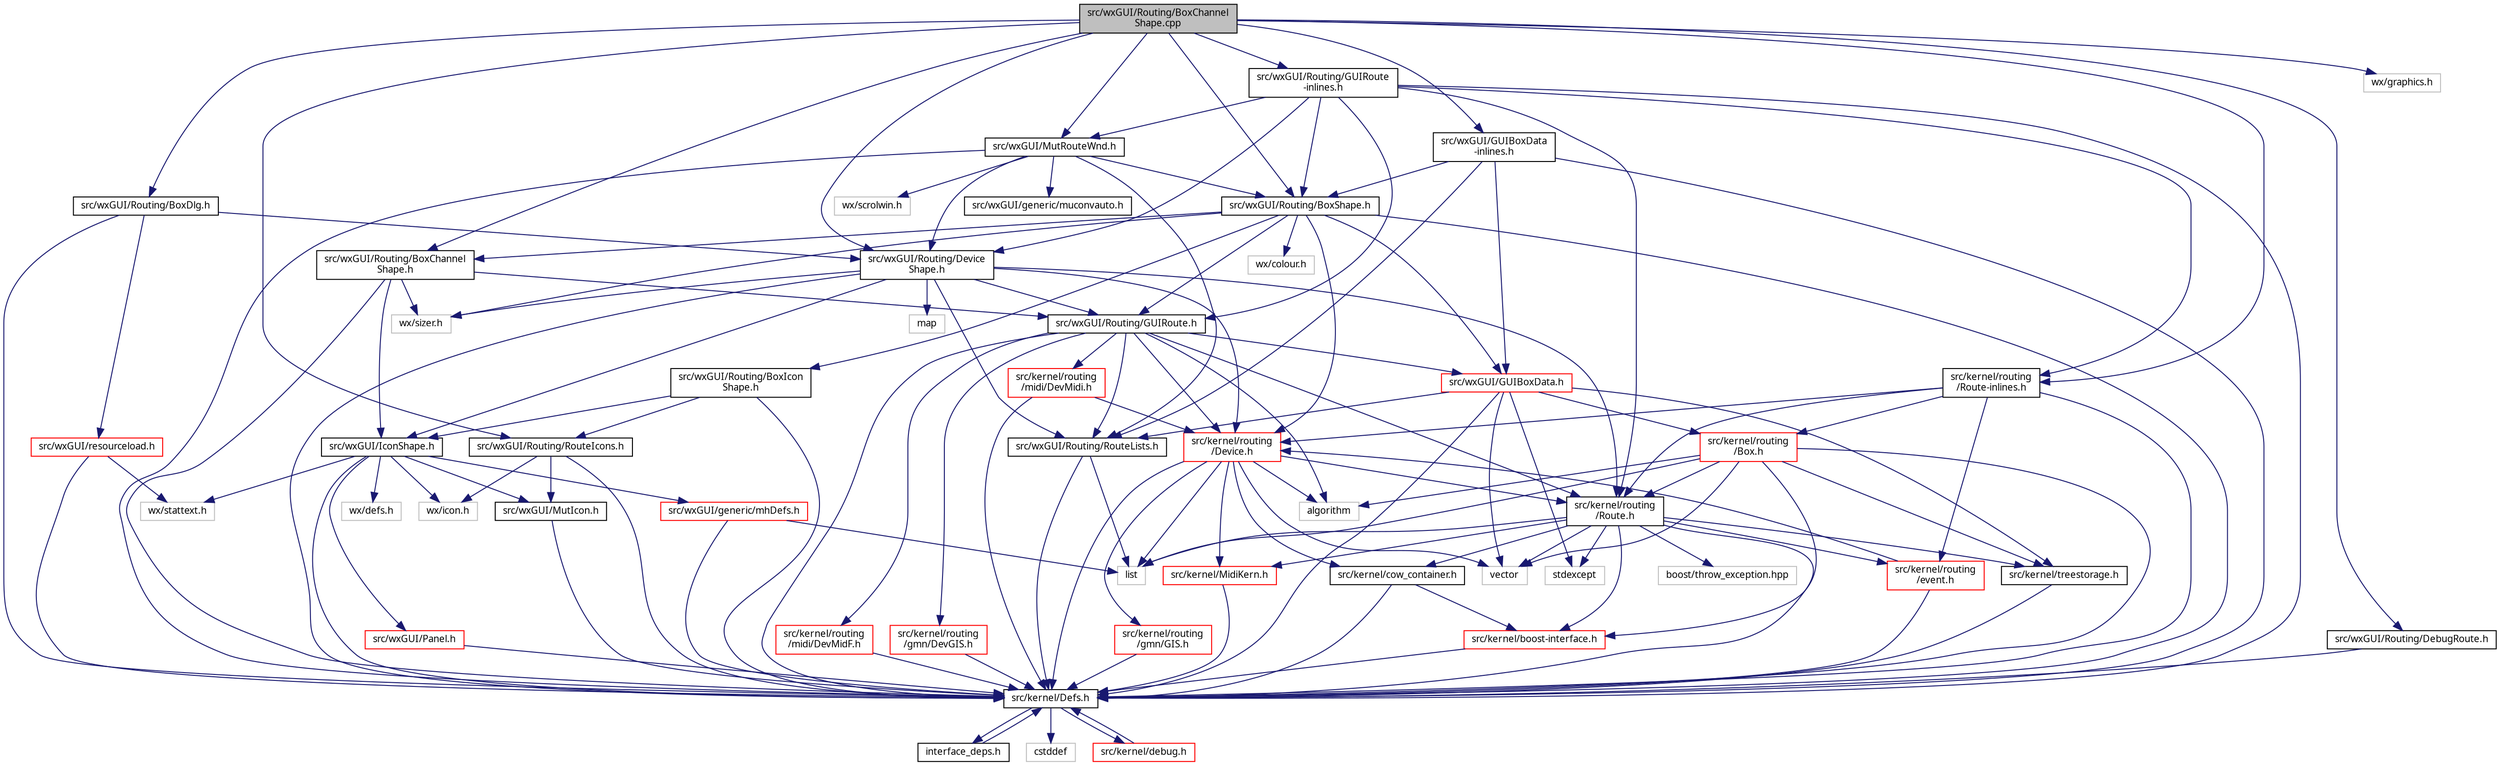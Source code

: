 digraph "src/wxGUI/Routing/BoxChannelShape.cpp"
{
  edge [fontname="Sans",fontsize="10",labelfontname="Sans",labelfontsize="10"];
  node [fontname="Sans",fontsize="10",shape=record];
  Node0 [label="src/wxGUI/Routing/BoxChannel\lShape.cpp",height=0.2,width=0.4,color="black", fillcolor="grey75", style="filled", fontcolor="black"];
  Node0 -> Node1 [color="midnightblue",fontsize="10",style="solid",fontname="Sans"];
  Node1 [label="src/wxGUI/Routing/BoxChannel\lShape.h",height=0.2,width=0.4,color="black", fillcolor="white", style="filled",URL="$d6/d68/BoxChannelShape_8h.html",tooltip="Box shape for route window. "];
  Node1 -> Node2 [color="midnightblue",fontsize="10",style="solid",fontname="Sans"];
  Node2 [label="src/kernel/Defs.h",height=0.2,width=0.4,color="black", fillcolor="white", style="filled",URL="$d1/d73/Defs_8h.html",tooltip="Common definitions. "];
  Node2 -> Node3 [color="midnightblue",fontsize="10",style="solid",fontname="Sans"];
  Node3 [label="interface_deps.h",height=0.2,width=0.4,color="black", fillcolor="white", style="filled",URL="$de/ddd/interface__deps_8h.html"];
  Node3 -> Node2 [color="midnightblue",fontsize="10",style="solid",fontname="Sans"];
  Node2 -> Node4 [color="midnightblue",fontsize="10",style="solid",fontname="Sans"];
  Node4 [label="cstddef",height=0.2,width=0.4,color="grey75", fillcolor="white", style="filled"];
  Node2 -> Node5 [color="midnightblue",fontsize="10",style="solid",fontname="Sans"];
  Node5 [label="src/kernel/debug.h",height=0.2,width=0.4,color="red", fillcolor="white", style="filled",URL="$db/d16/debug_8h.html"];
  Node5 -> Node2 [color="midnightblue",fontsize="10",style="solid",fontname="Sans"];
  Node1 -> Node12 [color="midnightblue",fontsize="10",style="solid",fontname="Sans"];
  Node12 [label="src/wxGUI/Routing/GUIRoute.h",height=0.2,width=0.4,color="black", fillcolor="white", style="filled",URL="$d6/dfa/GUIRoute_8h.html"];
  Node12 -> Node2 [color="midnightblue",fontsize="10",style="solid",fontname="Sans"];
  Node12 -> Node13 [color="midnightblue",fontsize="10",style="solid",fontname="Sans"];
  Node13 [label="src/kernel/routing\l/Device.h",height=0.2,width=0.4,color="red", fillcolor="white", style="filled",URL="$de/d05/Device_8h.html",tooltip="Routing. "];
  Node13 -> Node2 [color="midnightblue",fontsize="10",style="solid",fontname="Sans"];
  Node13 -> Node14 [color="midnightblue",fontsize="10",style="solid",fontname="Sans"];
  Node14 [label="src/kernel/cow_container.h",height=0.2,width=0.4,color="black", fillcolor="white", style="filled",URL="$da/d28/cow__container_8h.html",tooltip="Copy on write container. "];
  Node14 -> Node2 [color="midnightblue",fontsize="10",style="solid",fontname="Sans"];
  Node14 -> Node15 [color="midnightblue",fontsize="10",style="solid",fontname="Sans"];
  Node15 [label="src/kernel/boost-interface.h",height=0.2,width=0.4,color="red", fillcolor="white", style="filled",URL="$d1/da4/boost-interface_8h.html",tooltip="Interface to the boost library. "];
  Node15 -> Node2 [color="midnightblue",fontsize="10",style="solid",fontname="Sans"];
  Node13 -> Node18 [color="midnightblue",fontsize="10",style="solid",fontname="Sans"];
  Node18 [label="src/kernel/routing\l/gmn/GIS.h",height=0.2,width=0.4,color="red", fillcolor="white", style="filled",URL="$dd/d4d/GIS_8h.html"];
  Node18 -> Node2 [color="midnightblue",fontsize="10",style="solid",fontname="Sans"];
  Node13 -> Node23 [color="midnightblue",fontsize="10",style="solid",fontname="Sans"];
  Node23 [label="src/kernel/routing\l/Route.h",height=0.2,width=0.4,color="black", fillcolor="white", style="filled",URL="$d1/d65/Route_8h.html",tooltip="Routing. "];
  Node23 -> Node2 [color="midnightblue",fontsize="10",style="solid",fontname="Sans"];
  Node23 -> Node14 [color="midnightblue",fontsize="10",style="solid",fontname="Sans"];
  Node23 -> Node24 [color="midnightblue",fontsize="10",style="solid",fontname="Sans"];
  Node24 [label="src/kernel/MidiKern.h",height=0.2,width=0.4,color="red", fillcolor="white", style="filled",URL="$da/dfd/MidiKern_8h.html"];
  Node24 -> Node2 [color="midnightblue",fontsize="10",style="solid",fontname="Sans"];
  Node23 -> Node26 [color="midnightblue",fontsize="10",style="solid",fontname="Sans"];
  Node26 [label="src/kernel/treestorage.h",height=0.2,width=0.4,color="black", fillcolor="white", style="filled",URL="$db/dbe/treestorage_8h.html",tooltip="abstract class for tree like storage "];
  Node26 -> Node2 [color="midnightblue",fontsize="10",style="solid",fontname="Sans"];
  Node23 -> Node15 [color="midnightblue",fontsize="10",style="solid",fontname="Sans"];
  Node23 -> Node27 [color="midnightblue",fontsize="10",style="solid",fontname="Sans"];
  Node27 [label="list",height=0.2,width=0.4,color="grey75", fillcolor="white", style="filled"];
  Node23 -> Node28 [color="midnightblue",fontsize="10",style="solid",fontname="Sans"];
  Node28 [label="vector",height=0.2,width=0.4,color="grey75", fillcolor="white", style="filled"];
  Node23 -> Node29 [color="midnightblue",fontsize="10",style="solid",fontname="Sans"];
  Node29 [label="stdexcept",height=0.2,width=0.4,color="grey75", fillcolor="white", style="filled"];
  Node23 -> Node30 [color="midnightblue",fontsize="10",style="solid",fontname="Sans"];
  Node30 [label="boost/throw_exception.hpp",height=0.2,width=0.4,color="grey75", fillcolor="white", style="filled"];
  Node23 -> Node31 [color="midnightblue",fontsize="10",style="solid",fontname="Sans"];
  Node31 [label="src/kernel/routing\l/event.h",height=0.2,width=0.4,color="red", fillcolor="white", style="filled",URL="$dd/d20/event_8h.html"];
  Node31 -> Node2 [color="midnightblue",fontsize="10",style="solid",fontname="Sans"];
  Node31 -> Node13 [color="midnightblue",fontsize="10",style="solid",fontname="Sans"];
  Node13 -> Node24 [color="midnightblue",fontsize="10",style="solid",fontname="Sans"];
  Node13 -> Node28 [color="midnightblue",fontsize="10",style="solid",fontname="Sans"];
  Node13 -> Node27 [color="midnightblue",fontsize="10",style="solid",fontname="Sans"];
  Node13 -> Node39 [color="midnightblue",fontsize="10",style="solid",fontname="Sans"];
  Node39 [label="algorithm",height=0.2,width=0.4,color="grey75", fillcolor="white", style="filled"];
  Node12 -> Node43 [color="midnightblue",fontsize="10",style="solid",fontname="Sans"];
  Node43 [label="src/kernel/routing\l/midi/DevMidi.h",height=0.2,width=0.4,color="red", fillcolor="white", style="filled",URL="$d4/da2/DevMidi_8h.html",tooltip="Classes for midi port. "];
  Node43 -> Node2 [color="midnightblue",fontsize="10",style="solid",fontname="Sans"];
  Node43 -> Node13 [color="midnightblue",fontsize="10",style="solid",fontname="Sans"];
  Node12 -> Node56 [color="midnightblue",fontsize="10",style="solid",fontname="Sans"];
  Node56 [label="src/kernel/routing\l/midi/DevMidF.h",height=0.2,width=0.4,color="red", fillcolor="white", style="filled",URL="$da/d3c/DevMidF_8h.html"];
  Node56 -> Node2 [color="midnightblue",fontsize="10",style="solid",fontname="Sans"];
  Node12 -> Node65 [color="midnightblue",fontsize="10",style="solid",fontname="Sans"];
  Node65 [label="src/kernel/routing\l/gmn/DevGIS.h",height=0.2,width=0.4,color="red", fillcolor="white", style="filled",URL="$da/d81/DevGIS_8h.html"];
  Node65 -> Node2 [color="midnightblue",fontsize="10",style="solid",fontname="Sans"];
  Node12 -> Node23 [color="midnightblue",fontsize="10",style="solid",fontname="Sans"];
  Node12 -> Node67 [color="midnightblue",fontsize="10",style="solid",fontname="Sans"];
  Node67 [label="src/wxGUI/GUIBoxData.h",height=0.2,width=0.4,color="red", fillcolor="white", style="filled",URL="$d5/df7/GUIBoxData_8h.html"];
  Node67 -> Node2 [color="midnightblue",fontsize="10",style="solid",fontname="Sans"];
  Node67 -> Node26 [color="midnightblue",fontsize="10",style="solid",fontname="Sans"];
  Node67 -> Node45 [color="midnightblue",fontsize="10",style="solid",fontname="Sans"];
  Node45 [label="src/kernel/routing\l/Box.h",height=0.2,width=0.4,color="red", fillcolor="white", style="filled",URL="$de/d0f/Box_8h.html",tooltip="Mutabor Box for C++. "];
  Node45 -> Node2 [color="midnightblue",fontsize="10",style="solid",fontname="Sans"];
  Node45 -> Node26 [color="midnightblue",fontsize="10",style="solid",fontname="Sans"];
  Node45 -> Node15 [color="midnightblue",fontsize="10",style="solid",fontname="Sans"];
  Node45 -> Node23 [color="midnightblue",fontsize="10",style="solid",fontname="Sans"];
  Node45 -> Node28 [color="midnightblue",fontsize="10",style="solid",fontname="Sans"];
  Node45 -> Node27 [color="midnightblue",fontsize="10",style="solid",fontname="Sans"];
  Node45 -> Node39 [color="midnightblue",fontsize="10",style="solid",fontname="Sans"];
  Node67 -> Node68 [color="midnightblue",fontsize="10",style="solid",fontname="Sans"];
  Node68 [label="src/wxGUI/Routing/RouteLists.h",height=0.2,width=0.4,color="black", fillcolor="white", style="filled",URL="$d4/d70/RouteLists_8h.html"];
  Node68 -> Node2 [color="midnightblue",fontsize="10",style="solid",fontname="Sans"];
  Node68 -> Node27 [color="midnightblue",fontsize="10",style="solid",fontname="Sans"];
  Node67 -> Node28 [color="midnightblue",fontsize="10",style="solid",fontname="Sans"];
  Node67 -> Node29 [color="midnightblue",fontsize="10",style="solid",fontname="Sans"];
  Node12 -> Node68 [color="midnightblue",fontsize="10",style="solid",fontname="Sans"];
  Node12 -> Node39 [color="midnightblue",fontsize="10",style="solid",fontname="Sans"];
  Node1 -> Node78 [color="midnightblue",fontsize="10",style="solid",fontname="Sans"];
  Node78 [label="src/wxGUI/IconShape.h",height=0.2,width=0.4,color="black", fillcolor="white", style="filled",URL="$d5/d6f/IconShape_8h.html",tooltip="Icon shape. "];
  Node78 -> Node2 [color="midnightblue",fontsize="10",style="solid",fontname="Sans"];
  Node78 -> Node79 [color="midnightblue",fontsize="10",style="solid",fontname="Sans"];
  Node79 [label="src/wxGUI/generic/mhDefs.h",height=0.2,width=0.4,color="red", fillcolor="white", style="filled",URL="$d0/d68/mhDefs_8h.html"];
  Node79 -> Node2 [color="midnightblue",fontsize="10",style="solid",fontname="Sans"];
  Node79 -> Node27 [color="midnightblue",fontsize="10",style="solid",fontname="Sans"];
  Node78 -> Node93 [color="midnightblue",fontsize="10",style="solid",fontname="Sans"];
  Node93 [label="src/wxGUI/Panel.h",height=0.2,width=0.4,color="red", fillcolor="white", style="filled",URL="$d0/d1d/Panel_8h.html",tooltip="Mutabor Panel. "];
  Node93 -> Node2 [color="midnightblue",fontsize="10",style="solid",fontname="Sans"];
  Node78 -> Node97 [color="midnightblue",fontsize="10",style="solid",fontname="Sans"];
  Node97 [label="src/wxGUI/MutIcon.h",height=0.2,width=0.4,color="black", fillcolor="white", style="filled",URL="$df/d37/MutIcon_8h.html",tooltip="Icon class fixing issues with Mac OS. "];
  Node97 -> Node2 [color="midnightblue",fontsize="10",style="solid",fontname="Sans"];
  Node78 -> Node86 [color="midnightblue",fontsize="10",style="solid",fontname="Sans"];
  Node86 [label="wx/defs.h",height=0.2,width=0.4,color="grey75", fillcolor="white", style="filled"];
  Node78 -> Node98 [color="midnightblue",fontsize="10",style="solid",fontname="Sans"];
  Node98 [label="wx/icon.h",height=0.2,width=0.4,color="grey75", fillcolor="white", style="filled"];
  Node78 -> Node99 [color="midnightblue",fontsize="10",style="solid",fontname="Sans"];
  Node99 [label="wx/stattext.h",height=0.2,width=0.4,color="grey75", fillcolor="white", style="filled"];
  Node1 -> Node100 [color="midnightblue",fontsize="10",style="solid",fontname="Sans"];
  Node100 [label="wx/sizer.h",height=0.2,width=0.4,color="grey75", fillcolor="white", style="filled"];
  Node0 -> Node101 [color="midnightblue",fontsize="10",style="solid",fontname="Sans"];
  Node101 [label="src/kernel/routing\l/Route-inlines.h",height=0.2,width=0.4,color="black", fillcolor="white", style="filled",URL="$d2/d2c/Route-inlines_8h.html"];
  Node101 -> Node2 [color="midnightblue",fontsize="10",style="solid",fontname="Sans"];
  Node101 -> Node23 [color="midnightblue",fontsize="10",style="solid",fontname="Sans"];
  Node101 -> Node13 [color="midnightblue",fontsize="10",style="solid",fontname="Sans"];
  Node101 -> Node45 [color="midnightblue",fontsize="10",style="solid",fontname="Sans"];
  Node101 -> Node31 [color="midnightblue",fontsize="10",style="solid",fontname="Sans"];
  Node0 -> Node102 [color="midnightblue",fontsize="10",style="solid",fontname="Sans"];
  Node102 [label="src/wxGUI/Routing/Device\lShape.h",height=0.2,width=0.4,color="black", fillcolor="white", style="filled",URL="$d9/d4d/DeviceShape_8h.html",tooltip="Device shape base class for route window. "];
  Node102 -> Node2 [color="midnightblue",fontsize="10",style="solid",fontname="Sans"];
  Node102 -> Node78 [color="midnightblue",fontsize="10",style="solid",fontname="Sans"];
  Node102 -> Node23 [color="midnightblue",fontsize="10",style="solid",fontname="Sans"];
  Node102 -> Node13 [color="midnightblue",fontsize="10",style="solid",fontname="Sans"];
  Node102 -> Node12 [color="midnightblue",fontsize="10",style="solid",fontname="Sans"];
  Node102 -> Node68 [color="midnightblue",fontsize="10",style="solid",fontname="Sans"];
  Node102 -> Node103 [color="midnightblue",fontsize="10",style="solid",fontname="Sans"];
  Node103 [label="map",height=0.2,width=0.4,color="grey75", fillcolor="white", style="filled"];
  Node102 -> Node100 [color="midnightblue",fontsize="10",style="solid",fontname="Sans"];
  Node0 -> Node104 [color="midnightblue",fontsize="10",style="solid",fontname="Sans"];
  Node104 [label="src/wxGUI/Routing/BoxDlg.h",height=0.2,width=0.4,color="black", fillcolor="white", style="filled",URL="$d9/dd2/BoxDlg_8h.html"];
  Node104 -> Node2 [color="midnightblue",fontsize="10",style="solid",fontname="Sans"];
  Node104 -> Node105 [color="midnightblue",fontsize="10",style="solid",fontname="Sans"];
  Node105 [label="src/wxGUI/resourceload.h",height=0.2,width=0.4,color="red", fillcolor="white", style="filled",URL="$d3/daf/resourceload_8h.html"];
  Node105 -> Node2 [color="midnightblue",fontsize="10",style="solid",fontname="Sans"];
  Node105 -> Node99 [color="midnightblue",fontsize="10",style="solid",fontname="Sans"];
  Node104 -> Node102 [color="midnightblue",fontsize="10",style="solid",fontname="Sans"];
  Node0 -> Node118 [color="midnightblue",fontsize="10",style="solid",fontname="Sans"];
  Node118 [label="src/wxGUI/Routing/RouteIcons.h",height=0.2,width=0.4,color="black", fillcolor="white", style="filled",URL="$df/d40/RouteIcons_8h.html",tooltip="Devices base classes. "];
  Node118 -> Node2 [color="midnightblue",fontsize="10",style="solid",fontname="Sans"];
  Node118 -> Node97 [color="midnightblue",fontsize="10",style="solid",fontname="Sans"];
  Node118 -> Node98 [color="midnightblue",fontsize="10",style="solid",fontname="Sans"];
  Node0 -> Node119 [color="midnightblue",fontsize="10",style="solid",fontname="Sans"];
  Node119 [label="src/wxGUI/MutRouteWnd.h",height=0.2,width=0.4,color="black", fillcolor="white", style="filled",URL="$d3/dd7/MutRouteWnd_8h.html"];
  Node119 -> Node2 [color="midnightblue",fontsize="10",style="solid",fontname="Sans"];
  Node119 -> Node68 [color="midnightblue",fontsize="10",style="solid",fontname="Sans"];
  Node119 -> Node72 [color="midnightblue",fontsize="10",style="solid",fontname="Sans"];
  Node72 [label="src/wxGUI/generic/muconvauto.h",height=0.2,width=0.4,color="black", fillcolor="white", style="filled",URL="$d1/dcd/muconvauto_8h.html",tooltip="Automatic Character set detection and conversion. "];
  Node119 -> Node102 [color="midnightblue",fontsize="10",style="solid",fontname="Sans"];
  Node119 -> Node120 [color="midnightblue",fontsize="10",style="solid",fontname="Sans"];
  Node120 [label="src/wxGUI/Routing/BoxShape.h",height=0.2,width=0.4,color="black", fillcolor="white", style="filled",URL="$d9/d49/BoxShape_8h.html",tooltip="Box shape for route window. "];
  Node120 -> Node2 [color="midnightblue",fontsize="10",style="solid",fontname="Sans"];
  Node120 -> Node67 [color="midnightblue",fontsize="10",style="solid",fontname="Sans"];
  Node120 -> Node12 [color="midnightblue",fontsize="10",style="solid",fontname="Sans"];
  Node120 -> Node1 [color="midnightblue",fontsize="10",style="solid",fontname="Sans"];
  Node120 -> Node121 [color="midnightblue",fontsize="10",style="solid",fontname="Sans"];
  Node121 [label="src/wxGUI/Routing/BoxIcon\lShape.h",height=0.2,width=0.4,color="black", fillcolor="white", style="filled",URL="$d2/de0/BoxIconShape_8h.html",tooltip="Box icon shape for route window. "];
  Node121 -> Node2 [color="midnightblue",fontsize="10",style="solid",fontname="Sans"];
  Node121 -> Node78 [color="midnightblue",fontsize="10",style="solid",fontname="Sans"];
  Node121 -> Node118 [color="midnightblue",fontsize="10",style="solid",fontname="Sans"];
  Node120 -> Node13 [color="midnightblue",fontsize="10",style="solid",fontname="Sans"];
  Node120 -> Node122 [color="midnightblue",fontsize="10",style="solid",fontname="Sans"];
  Node122 [label="wx/colour.h",height=0.2,width=0.4,color="grey75", fillcolor="white", style="filled"];
  Node120 -> Node100 [color="midnightblue",fontsize="10",style="solid",fontname="Sans"];
  Node119 -> Node123 [color="midnightblue",fontsize="10",style="solid",fontname="Sans"];
  Node123 [label="wx/scrolwin.h",height=0.2,width=0.4,color="grey75", fillcolor="white", style="filled"];
  Node0 -> Node124 [color="midnightblue",fontsize="10",style="solid",fontname="Sans"];
  Node124 [label="src/wxGUI/Routing/GUIRoute\l-inlines.h",height=0.2,width=0.4,color="black", fillcolor="white", style="filled",URL="$d2/d73/GUIRoute-inlines_8h.html"];
  Node124 -> Node2 [color="midnightblue",fontsize="10",style="solid",fontname="Sans"];
  Node124 -> Node23 [color="midnightblue",fontsize="10",style="solid",fontname="Sans"];
  Node124 -> Node12 [color="midnightblue",fontsize="10",style="solid",fontname="Sans"];
  Node124 -> Node120 [color="midnightblue",fontsize="10",style="solid",fontname="Sans"];
  Node124 -> Node102 [color="midnightblue",fontsize="10",style="solid",fontname="Sans"];
  Node124 -> Node119 [color="midnightblue",fontsize="10",style="solid",fontname="Sans"];
  Node124 -> Node101 [color="midnightblue",fontsize="10",style="solid",fontname="Sans"];
  Node0 -> Node125 [color="midnightblue",fontsize="10",style="solid",fontname="Sans"];
  Node125 [label="src/wxGUI/GUIBoxData\l-inlines.h",height=0.2,width=0.4,color="black", fillcolor="white", style="filled",URL="$d5/d12/GUIBoxData-inlines_8h.html"];
  Node125 -> Node2 [color="midnightblue",fontsize="10",style="solid",fontname="Sans"];
  Node125 -> Node68 [color="midnightblue",fontsize="10",style="solid",fontname="Sans"];
  Node125 -> Node67 [color="midnightblue",fontsize="10",style="solid",fontname="Sans"];
  Node125 -> Node120 [color="midnightblue",fontsize="10",style="solid",fontname="Sans"];
  Node0 -> Node126 [color="midnightblue",fontsize="10",style="solid",fontname="Sans"];
  Node126 [label="src/wxGUI/Routing/DebugRoute.h",height=0.2,width=0.4,color="black", fillcolor="white", style="filled",URL="$d5/d31/DebugRoute_8h.html"];
  Node126 -> Node2 [color="midnightblue",fontsize="10",style="solid",fontname="Sans"];
  Node0 -> Node120 [color="midnightblue",fontsize="10",style="solid",fontname="Sans"];
  Node0 -> Node127 [color="midnightblue",fontsize="10",style="solid",fontname="Sans"];
  Node127 [label="wx/graphics.h",height=0.2,width=0.4,color="grey75", fillcolor="white", style="filled"];
}
